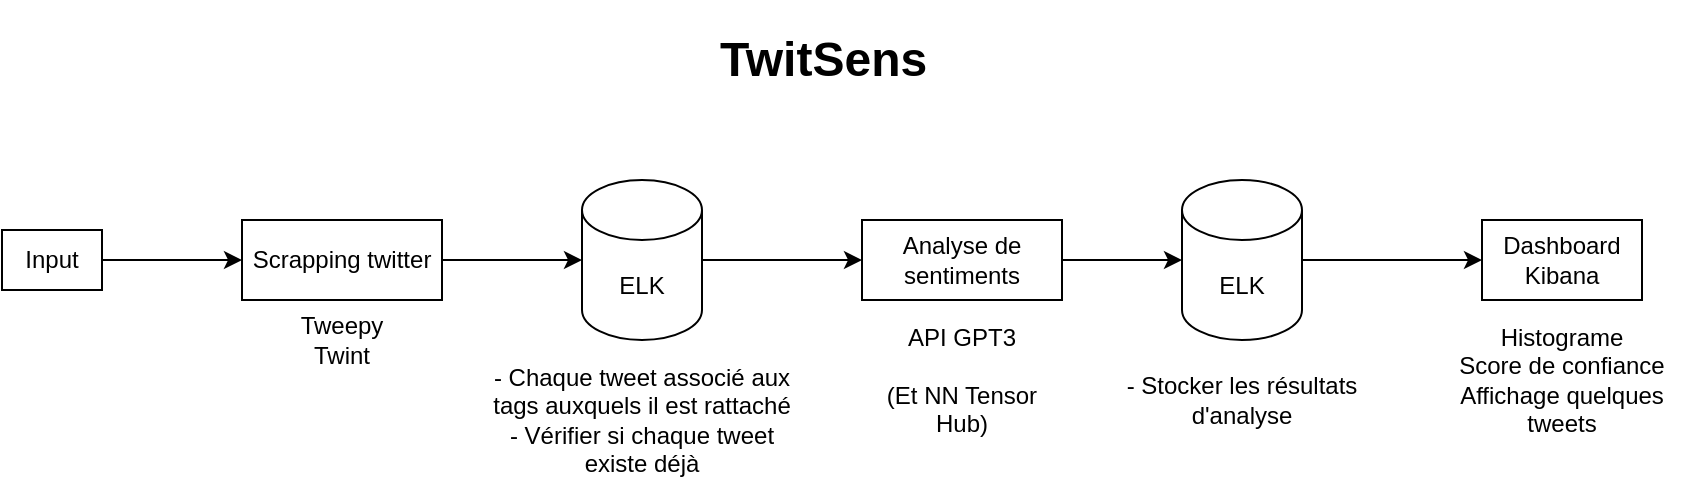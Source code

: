 <mxfile version="13.9.7" type="github">
  <diagram id="aA-QaOl3buLaw9nU_oUb" name="Page-1">
    <mxGraphModel dx="1965" dy="635" grid="1" gridSize="10" guides="1" tooltips="1" connect="1" arrows="1" fold="1" page="1" pageScale="1" pageWidth="827" pageHeight="1169" math="0" shadow="0">
      <root>
        <mxCell id="0" />
        <mxCell id="1" parent="0" />
        <mxCell id="_7fg3Liive27QqCO996e-14" style="edgeStyle=orthogonalEdgeStyle;rounded=0;orthogonalLoop=1;jettySize=auto;html=1;exitX=1;exitY=0.5;exitDx=0;exitDy=0;exitPerimeter=0;entryX=0;entryY=0.5;entryDx=0;entryDy=0;" edge="1" parent="1" source="_7fg3Liive27QqCO996e-1" target="_7fg3Liive27QqCO996e-13">
          <mxGeometry relative="1" as="geometry" />
        </mxCell>
        <mxCell id="_7fg3Liive27QqCO996e-1" value="ELK" style="shape=cylinder3;whiteSpace=wrap;html=1;boundedLbl=1;backgroundOutline=1;size=15;" vertex="1" parent="1">
          <mxGeometry x="230" y="320" width="60" height="80" as="geometry" />
        </mxCell>
        <mxCell id="_7fg3Liive27QqCO996e-2" value="- Chaque tweet associé aux tags auxquels il est rattaché&lt;br&gt;- Vérifier si chaque tweet existe déjà" style="text;html=1;strokeColor=none;fillColor=none;align=center;verticalAlign=middle;whiteSpace=wrap;rounded=0;" vertex="1" parent="1">
          <mxGeometry x="180" y="430" width="160" height="20" as="geometry" />
        </mxCell>
        <mxCell id="_7fg3Liive27QqCO996e-11" style="edgeStyle=orthogonalEdgeStyle;rounded=0;orthogonalLoop=1;jettySize=auto;html=1;exitX=1;exitY=0.5;exitDx=0;exitDy=0;entryX=0;entryY=0.5;entryDx=0;entryDy=0;" edge="1" parent="1" source="_7fg3Liive27QqCO996e-5" target="_7fg3Liive27QqCO996e-9">
          <mxGeometry relative="1" as="geometry" />
        </mxCell>
        <mxCell id="_7fg3Liive27QqCO996e-5" value="Input" style="rounded=0;whiteSpace=wrap;html=1;" vertex="1" parent="1">
          <mxGeometry x="-60" y="345" width="50" height="30" as="geometry" />
        </mxCell>
        <mxCell id="_7fg3Liive27QqCO996e-12" style="edgeStyle=orthogonalEdgeStyle;rounded=0;orthogonalLoop=1;jettySize=auto;html=1;" edge="1" parent="1" source="_7fg3Liive27QqCO996e-9" target="_7fg3Liive27QqCO996e-1">
          <mxGeometry relative="1" as="geometry" />
        </mxCell>
        <mxCell id="_7fg3Liive27QqCO996e-9" value="Scrapping twitter" style="rounded=0;whiteSpace=wrap;html=1;" vertex="1" parent="1">
          <mxGeometry x="60" y="340" width="100" height="40" as="geometry" />
        </mxCell>
        <mxCell id="_7fg3Liive27QqCO996e-16" style="edgeStyle=orthogonalEdgeStyle;rounded=0;orthogonalLoop=1;jettySize=auto;html=1;" edge="1" parent="1" source="_7fg3Liive27QqCO996e-13" target="_7fg3Liive27QqCO996e-15">
          <mxGeometry relative="1" as="geometry" />
        </mxCell>
        <mxCell id="_7fg3Liive27QqCO996e-13" value="Analyse de sentiments" style="rounded=0;whiteSpace=wrap;html=1;" vertex="1" parent="1">
          <mxGeometry x="370" y="340" width="100" height="40" as="geometry" />
        </mxCell>
        <mxCell id="_7fg3Liive27QqCO996e-19" style="edgeStyle=orthogonalEdgeStyle;rounded=0;orthogonalLoop=1;jettySize=auto;html=1;exitX=1;exitY=0.5;exitDx=0;exitDy=0;exitPerimeter=0;entryX=0;entryY=0.5;entryDx=0;entryDy=0;" edge="1" parent="1" source="_7fg3Liive27QqCO996e-15" target="_7fg3Liive27QqCO996e-18">
          <mxGeometry relative="1" as="geometry" />
        </mxCell>
        <mxCell id="_7fg3Liive27QqCO996e-15" value="ELK" style="shape=cylinder3;whiteSpace=wrap;html=1;boundedLbl=1;backgroundOutline=1;size=15;" vertex="1" parent="1">
          <mxGeometry x="530" y="320" width="60" height="80" as="geometry" />
        </mxCell>
        <mxCell id="_7fg3Liive27QqCO996e-17" value="- Stocker les résultats d&#39;analyse" style="text;html=1;strokeColor=none;fillColor=none;align=center;verticalAlign=middle;whiteSpace=wrap;rounded=0;" vertex="1" parent="1">
          <mxGeometry x="480" y="420" width="160" height="20" as="geometry" />
        </mxCell>
        <mxCell id="_7fg3Liive27QqCO996e-18" value="Dashboard Kibana" style="rounded=0;whiteSpace=wrap;html=1;" vertex="1" parent="1">
          <mxGeometry x="680" y="340" width="80" height="40" as="geometry" />
        </mxCell>
        <mxCell id="_7fg3Liive27QqCO996e-22" value="Tweepy&lt;br&gt;Twint" style="text;html=1;strokeColor=none;fillColor=none;align=center;verticalAlign=middle;whiteSpace=wrap;rounded=0;" vertex="1" parent="1">
          <mxGeometry x="70" y="390" width="80" height="20" as="geometry" />
        </mxCell>
        <mxCell id="_7fg3Liive27QqCO996e-24" value="API GPT3&lt;br&gt;&lt;br&gt;(Et NN Tensor Hub)" style="text;html=1;strokeColor=none;fillColor=none;align=center;verticalAlign=middle;whiteSpace=wrap;rounded=0;" vertex="1" parent="1">
          <mxGeometry x="380" y="410" width="80" height="20" as="geometry" />
        </mxCell>
        <mxCell id="_7fg3Liive27QqCO996e-25" value="Histograme&lt;br&gt;Score de confiance&lt;br&gt;Affichage quelques tweets" style="text;html=1;strokeColor=none;fillColor=none;align=center;verticalAlign=middle;whiteSpace=wrap;rounded=0;" vertex="1" parent="1">
          <mxGeometry x="655" y="410" width="130" height="20" as="geometry" />
        </mxCell>
        <mxCell id="_7fg3Liive27QqCO996e-26" value="&lt;h1&gt;TwitSens&lt;/h1&gt;&lt;p&gt;&lt;br&gt;&lt;/p&gt;" style="text;html=1;strokeColor=none;fillColor=none;spacing=5;spacingTop=-20;whiteSpace=wrap;overflow=hidden;rounded=0;" vertex="1" parent="1">
          <mxGeometry x="294" y="240" width="120" height="40" as="geometry" />
        </mxCell>
      </root>
    </mxGraphModel>
  </diagram>
</mxfile>
